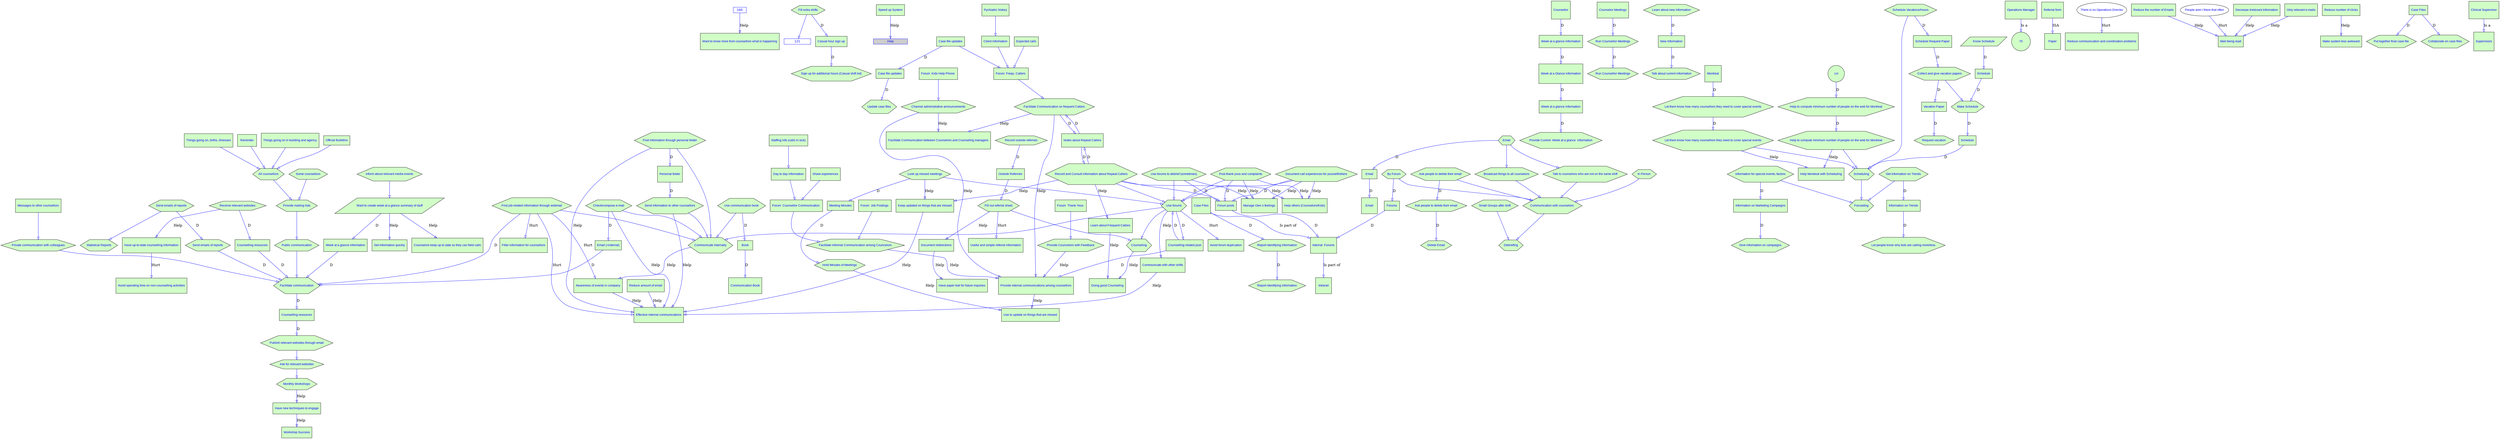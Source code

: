  digraph  RootGraph {
  node [color="#000000", fontcolor="#0000FF", fontname=Arial, style=filled];
  edge [color="#0000FF"];
  subgraph Connector {
      node [height="0", color="#0000FF", fontname=Arial, style=filled, shape=box];
      "160" [width="0.709114929787231", pos="2871.71321709786,856.875590551181", fillcolor="#FFFFFF", fontsize="13"];
      "121" [width="1.4549387263151", pos="2986.7093503937,754.530708661418", fillcolor="#FFFFFF", fontsize="13"];
      "Help" [width="1.86571933643599", pos="1890.95970758511,1381.08289004372", fillcolor="#CDCDCD", fontcolor="#0000FF", fontsize="12", label=Help];
  }
  "Want to create week at a glance summary of stuff" [width="1.37795275590551", height="0.847970926711086", pos="1528.86732283465,517.632465172623", fillcolor="#D1FEC7", fontsize="12", label="Want to create week at a glance summary of stuff", shape=parallelogram];
  "Week at a glance information" [width="1.08335383858267", height="0.67709614911417", pos="1636.84443897638,948.01640625", fillcolor="#D1FEC7", fontsize="12", label="Week at a glance information", shape=box];
  "Get information quickly" [width="1.01302968032341", height="0.608972728137111", pos="1478.22502599655,594.0679001027", fillcolor="#D1FEC7", fontsize="12", label="Get information quickly", shape=box];
  "Counselors keep up to date so they can field calls" [width="1.32799031024467", height="0.798308181761429", pos="1580.27227009103,586.710748086718", fillcolor="#D1FEC7", fontsize="12", label="Counselors keep up to date so they can field calls", shape=box];
  "Week at a Glance information" [width="1.07185039370079", height="1.07185039370079", pos="1425.72165354331,633.877322834646", fillcolor="#D1FEC7", fontsize="12", label="Week at a Glance information", shape=box];
  "Week at a glance information1" [width="1.08335383858267", height="0.67709614911417", pos="2587.39562007874,1616.52034325787", fillcolor="#D1FEC7", fontsize="12", label="Week at a glance information", shape=box];
  "Provide Current  Week at a glance  information" [width="1.37180118110236", height="0.877952755905511", pos="3012.57392716535,1865.97165354331", fillcolor="#D1FEC7", fontsize="12", label="Provide Current  Week at a glance  information", sides="6", shape=polygon];
  "Counsellor" [width="0.984251968503937", height="0.984251968503937", pos="149.575984251969,1667.26299212598", fillcolor="#D1FEC7", fontsize="12", label=Counsellor, shape=box];
  "Week at a glance information2" [width="1.08335383858267", height="0.67709614911417", pos="1010.62396653543,879.512469242126", fillcolor="#D1FEC7", fontsize="12", label="Week at a glance information", shape=box];
  "Inform about relevant media events" [width="1.17495078740157", height="0.751968503937007", pos="1528.64586614173,436.08188976378", fillcolor="#D1FEC7", fontsize="12", label="Inform about relevant media events", sides="6", shape=polygon];
  "Case Files" [width="0.875", height="0.875", pos="2107.45393700787,2075.84173228346", fillcolor="#D1FEC7", fontsize="12", label="Case Files", shape=box];
  "Report identifying information" [width="1.00578248031496", height="0.643700787401576", pos="962.240846456692,1772.64094488189", fillcolor="#D1FEC7", fontsize="12", label="Report identifying information", sides="6", shape=polygon];
  "Report identifying information1" [width="1.00578248031496", height="0.643700787401576", pos="446.438681102362,1176.37322834646", fillcolor="#D1FEC7", fontsize="12", label="Report identifying information", sides="6", shape=polygon];
  "Run Counsellor Meetings" [width="0.978100393700789", height="0.625984251968505", pos="2589.01003937008,1431.65669291339", fillcolor="#D1FEC7", fontsize="12", label="Run Counsellor Meetings", sides="6", shape=polygon];
  "Run Counsellor Meetings1" [width="0.978100393700789", height="0.625984251968505", pos="2812.50413385827,1590.11338582677", fillcolor="#D1FEC7", fontsize="12", label="Run Counsellor Meetings", sides="6", shape=polygon];
  "Counselor Meetings" [width="0.875", height="0.875", pos="2202.56811023622,649.306299212598", fillcolor="#D1FEC7", fontsize="12", label="Counselor Meetings", shape=box];
  "Learn about new information" [width="0.978100393700789", height="0.625984251968505", pos="2262.41456692913,609.940157480315", fillcolor="#D1FEC7", fontsize="12", label="Learn about new information", sides="6", shape=polygon];
  "New Information" [width="1.02497539370079", height="0.640609621062992", pos="2138.83730314961,736.466670767716", fillcolor="#D1FEC7", fontsize="12", label="New Information", shape=box];
  "Talk about current information" [width="0.984251968503935", height="0.629921259842519", pos="2060.83582677165,586.554330708662", fillcolor="#D1FEC7", fontsize="12", label="Talk about current information", sides="6", shape=polygon];
  "Internal  Forums" [width="0.875", height="0.875", pos="1984.61929133858,1952.52283464567", fillcolor="#D1FEC7", fontsize="12", label="Internal  Forums", shape=box];
  "Send emails of reports" [width="0.984251968503938", height="0.62992125984252", pos="3032.47812148481,823.280989876266", fillcolor="#D1FEC7", fontsize="12", label="Send emails of reports", sides="6", shape=polygon];
  "Statistical Reports" [width="0.978100393700787", height="0.625984251968504", pos="3013.62899325084,905.748931383577", fillcolor="#D1FEC7", fontsize="12", label="Statistical Reports", sides="6", shape=polygon];
  "Information for special events, factors" [width="1.35826771653543", height="0.869291338582675", pos="2798.92356580427,810.031046119235", fillcolor="#D1FEC7", fontsize="12", label="Information for special events, factors", sides="6", shape=polygon];
  "Information on Marketing Campaigns" [width="1.13385826771654", height="0.708661417322834", pos="3252.75708661417,803.168503937008", fillcolor="#D1FEC7", fontsize="12", label="Information on Marketing Campaigns", shape=box];
  "Forcasting" [width="0.984251968503937", height="0.62992125984252", pos="2856.73008998875,900.221372328459", fillcolor="#D1FEC7", fontsize="12", label=Forcasting, sides="6", shape=polygon];
  "Let them know how many counsellors they need to cover special events" [width="1.76550196850393", height="1.12992125984252", pos="3075.1812992126,708.4575928009", fillcolor="#D1FEC7", fontsize="12", label="Let them know how many counsellors they need to cover special events", sides="6", shape=polygon];
  "Scheduling" [width="0.978100393700787", height="0.625984251968504", pos="2961.79547244094,823.139257592801", fillcolor="#D1FEC7", fontsize="12", label=Scheduling, sides="6", shape=polygon];
  "Let them know how many counsellors they need to cover special events1" [width="1.76550196850394", height="1.12992125984252", pos="3107.30728346457,549.987401574803", fillcolor="#D1FEC7", fontsize="12", label="Let them know how many counsellors they need to cover special events", sides="6", shape=polygon];
  "Help to compute minimum number of people on the web for Montreal" [width="1.56865157480315", height="1.00393700787402", pos="2948.22966816648,712.831046119235", fillcolor="#D1FEC7", fontsize="12", label="Help to compute minimum number of people on the web for Montreal", sides="6", shape=polygon];
  "Help to compute minimum number of people on the web for Montreal1" [width="1.56865157480315", height="1.00393700787402", pos="2956.59862204724,558.68031496063", fillcolor="#D1FEC7", fontsize="12", label="Help to compute minimum number of people on the web for Montreal", sides="6", shape=polygon];
  "Vacation Paper" [width="0.828125", height="0.517578125", pos="1872.38061023622,244.95092273622", fillcolor="#D1FEC7", fontsize="12", label="Vacation Paper", shape=box];
  "Request vacation" [width="0.78125", height="0.5", pos="369.039566929134,1189.2", fillcolor="#D1FEC7", fontsize="12", label="Request vacation", sides="6", shape=polygon];
  "Send emails of reports1" [width="0.984251968503938", height="0.62992125984252", pos="2669.10354330709,847.577952755906", fillcolor="#D1FEC7", fontsize="12", label="Send emails of reports", sides="6", shape=polygon];
  "118" [width="0.897674704724409", height="0.897674704724409", pos="32.3162893700787,32.3162893700787", fillcolor="#D1FEC7", fontsize="10", shape=ellipse];
  "Montreal" [width="0.897674704724409", height="0.897674704724409", pos="3019.37258858268,453.75250984252", fillcolor="#D1FEC7", fontsize="12", label=Montreal, shape=box];
  "Know Schedule" [width="0.812499999999998", height="0.5", pos="285.125196850394,1195.71968503937", fillcolor="#D1FEC7", fontsize="12", label="Know Schedule", shape=parallelogram];
  "Schedule" [width="0.828125", height="0.517578125", pos="1858.91604330709,19.8328124999999", fillcolor="#D1FEC7", fontsize="12", label=Schedule, shape=box];
  "Schedule1" [width="0.828125", height="0.517578125", pos="3258.75856299212,979.596592027559", fillcolor="#D1FEC7", fontsize="12", label=Schedule, shape=box];
  "Make Schedule" [width="0.978100393700788", height="0.625984251968504", pos="3081.79547244094,1343.14488188976", fillcolor="#D1FEC7", fontsize="12", label="Make Schedule", sides="6", shape=polygon];
  "Give information on campaigns" [width="1.18110236220472", height="0.755905511811023", pos="3395.24527559055,817.530708661417", fillcolor="#D1FEC7", fontsize="12", label="Give information on campaigns", sides="6", shape=polygon];
  "Information on Trends" [width="0.985605314960628", height="0.616003321850392", pos="1864.58533464567,175.738324311024", fillcolor="#D1FEC7", fontsize="12", label="Information on Trends", shape=box];
  "Let people know why kids are calling more/less" [width="1.37180118110236", height="0.877952755905512", pos="199.182283464567,1213.71968503937", fillcolor="#D1FEC7", fontsize="12", label="Let people know why kids are calling more/less", sides="6", shape=polygon];
  "Get Information on Trends" [width="1.14173228346457", height="0.730708661417323", pos="2886.69634420697,809.90146231721", fillcolor="#D1FEC7", fontsize="12", label="Get Information on Trends", sides="6", shape=polygon];
  "Collect and give vacation papers" [width="1.10236220472441", height="0.705511811023622", pos="3091.93818897638,1258.10551181102", fillcolor="#D1FEC7", fontsize="12", label="Collect and give vacation papers", sides="6", shape=polygon];
  "Want to know more from counsellors what is happening" [width="1.49606299212598", height="0.899343404715516", pos="3003.11929133858,969.853077980332", fillcolor="#D1FEC7", fontsize="12", label="Want to know more from counsellors what is happening", shape=box];
  "Help Montreal with Scheduling" [width="1.14173228346457", height="0.686341019388158", pos="3101.31951631046,949.226611906073", fillcolor="#D1FEC7", fontsize="12", label="Help Montreal with Scheduling", shape=box];
  "Fill extra shifts" [width="0.78125", height="0.5", pos="3136.93607986502,768.390101237346", fillcolor="#D1FEC7", fontsize="12", label="Fill extra shifts", sides="6", shape=polygon];
  "Casual hour sign up" [width="0.913426837270341", height="0.570891773293963", pos="1854.90029527559,110.334781003937", fillcolor="#D1FEC7", fontsize="12", label="Casual hour sign up", shape=box];
  "Sign up for additional hours (Casual shift list)" [width="1.26312335958005", height="0.808398950131231", pos="539.339763779528,1176.86929133858", fillcolor="#D1FEC7", fontsize="12", label="Sign up for additional hours (Casual shift list)", sides="6", shape=polygon];
  "Schedule Vacations/Hours" [width="1.00434711286089", height="0.642782152230971", pos="2856.64361642295,724.126434195726", fillcolor="#D1FEC7", fontsize="12", label="Schedule Vacations/Hours", sides="6", shape=polygon];
  "Schedule Request Paper" [width="1.05122211286089", height="0.657013820538058", pos="3247.89242125984,893.907615649606", fillcolor="#D1FEC7", fontsize="12", label="Schedule Request Paper", shape=box];
  "Facilitate communication" [width="1.36441929133858", height="0.873228346456691", pos="1823.67047244094,1287.16535433071", fillcolor="#D1FEC7", fontsize="12", label="Facilitate communication", sides="6", shape=polygon];
  "Operations Manager" [width="0.984251968503942", height="0.984251968503942", pos="3067.8437007874,1428.1842519685", fillcolor="#D1FEC7", fontsize="12", label="Operations Manager", shape=box];
  "70" [width="1.022375328084", height="1.022375328084", pos="36.8055118110238,36.8055118110238", fillcolor="#D1FEC7", fontsize="12", shape=circle];
  "Referral form" [width="0.875", height="0.875", pos="1388.70590551181,922.282677165354", fillcolor="#D1FEC7", fontsize="12", label="Referral form", shape=box];
  "Paper" [width="0.875", height="0.875", pos="1519.41850393701,917.924409448819", fillcolor="#D1FEC7", fontsize="12", label=Paper, shape=box];
  "Look up missed meetings" [width="0.922736220472441", height="0.590551181102362", pos="482.646850393701,1327.10551181102", fillcolor="#D1FEC7", fontsize="12", label="Look up missed meetings", sides="6", shape=polygon];
  "Meeting Minutes" [width="0.828125", height="0.517578125", pos="1001.19950787401,1388.25800935039", fillcolor="#D1FEC7", fontsize="12", label="Meeting Minutes", shape=box];
  "Record and Consult information about Repeat Callers" [width="1.17495078740157", height="1.14566929133858", pos="219.246259842519,1327.10551181102", fillcolor="#D1FEC7", fontsize="12", label="Record and Consult information about Repeat Callers", sides="6", shape=polygon];
  "Notes about Repeat Callers" [width="1.18110236220472", height="0.738188976377952", pos="993.119291338582,1553.05039370079", fillcolor="#D1FEC7", fontsize="12", label="Notes about Repeat Callers", shape=box];
  "Email" [width="0.78125", height="0.5", pos="2998.61633858268,1116.37322834646", fillcolor="#D1FEC7", fontsize="12", label=Email, sides="6", shape=polygon];
  "Email1" [width="0.828125", height="0.517578125", pos="2678.60108267716,1091.09265501969", fillcolor="#D1FEC7", fontsize="12", label=Email, shape=box];
  "Communication with counselors " [width="1.37795275590551", height="0.881889763779528", pos="2855.24527559055,1283.05039370079", fillcolor="#D1FEC7", fontsize="12", label="Communication with counselors ", sides="6", shape=polygon];
  "Debriefing" [width="0.905511811023624", height="0.579527559055119", pos="2928.94606299212,1350.62834645669", fillcolor="#D1FEC7", fontsize="12", label=Debriefing, sides="6", shape=polygon];
  "Small Groups after shift" [width="0.984251968503937", height="0.62992125984252", pos="2996.97755905512,1277.94803149606", fillcolor="#D1FEC7", fontsize="12", label="Small Groups after shift", sides="6", shape=polygon];
  "Ask people to delete their email" [width="1.07960137795276", height="0.690944881889764", pos="2777.29251968504,1226.28661417323", fillcolor="#D1FEC7", fontsize="12", label="Ask people to delete their email", sides="6", shape=polygon];
  "Ask people to delete their email1" [width="0.978100393700787", height="0.625984251968504", pos="1877.77972440945,314.995275590551", fillcolor="#D1FEC7", fontsize="12", label="Ask people to delete their email", sides="6", shape=polygon];
  "Delete Email" [width="0.78125", height="0.5", pos="103.025787401575,1238.23937007874", fillcolor="#D1FEC7", fontsize="12", label="Delete Email", sides="6", shape=polygon];
  "Broadcast things to all counselors" [width="1.10236220472441", height="0.705511811023622", pos="3057.92244094488,1184.29133858268", fillcolor="#D1FEC7", fontsize="12", label="Broadcast things to all counselors", sides="6", shape=polygon];
  "Talk to counselors who are not on the same shift" [width="1.36441929133858", height="0.873228346456691", pos="2968.14389763779,1184.14960629921", fillcolor="#D1FEC7", fontsize="12", label="Talk to counselors who are not on the same shift", sides="6", shape=polygon];
  "In Person" [width="0.78125", height="0.5", pos="2896.56909448819,1211.75905511811", fillcolor="#D1FEC7", fontsize="12", label="In Person", sides="6", shape=polygon];
  "Email2" [width="0.875", height="0.875", pos="1693.59566929134,1448.36929133858", fillcolor="#D1FEC7", fontsize="12", label=Email, shape=box];
  "Forums" [width="0.828125", height="0.517578125", pos="2625.68769685039,1287.62808809055", fillcolor="#D1FEC7", fontsize="12", label=Forums, shape=box];
  "Hold Minutes of Meetings" [width="0.978100393700788", height="0.625984251968504", pos="1478.09468503937,1793.95984251969", fillcolor="#D1FEC7", fontsize="12", label="Hold Minutes of Meetings", sides="6", shape=polygon];
  "Facilitate Communication on frequent Callers" [width="1.31889763779528", height="0.891338582677168", pos="1783.0405511811,1831.85905511811", fillcolor="#D1FEC7", fontsize="12", label="Facilitate Communication on frequent Callers", sides="6", shape=polygon];
  "Record outside referrals" [width="0.78125", height="0.5", pos="1378.53661417323,838.696062992125", fillcolor="#D1FEC7", fontsize="12", label="Record outside referrals", sides="6", shape=polygon];
  "Outside Referrals" [width="0.828125", height="0.590551181102362", pos="1010.64832677165,1247.26299212598", fillcolor="#D1FEC7", fontsize="12", label="Outside Referrals", shape=box];
  "Fill out referral sheet" [width="1.00578248031496", height="0.643700787401574", pos="403.918996062992,1463.66456692913", fillcolor="#D1FEC7", fontsize="12", label="Fill out referral sheet", sides="6", shape=polygon];
  "There is no Operations Director" [width="1.39763779527559", height="0.838582677165357", pos="2819.81220472441,1369.64881889764", fillcolor="#FFFFFF", fontsize="12", label="There is no Operations Director", shape=ellipse];
  "Reduce communication and coordination problems" [width="1.5748031496063", height="0.946677268121597", pos="2904.85157480315,1433.91817692797", fillcolor="#D1FEC7", fontsize="12", label="Reduce communication and coordination problems", shape=box];
  "By Forum" [width="0.78125", height="0.5", pos="2845.10255905512,1211.75905511811", fillcolor="#D1FEC7", fontsize="12", label="By Forum", sides="6", shape=polygon];
  "Reduce the number of Emails" [width="1.10236220472441", height="0.662674087685117", pos="1990.91456692913,1351.43822103231", fillcolor="#D1FEC7", fontsize="12", label="Reduce the number of Emails", shape=box];
  "Mail being read" [width="0.982385329531613", height="0.590551181102363", pos="1795.32401574803,1410.72755905512", fillcolor="#D1FEC7", fontsize="12", label="Mail being read", shape=box];
  "People aren t there that often" [width="1.08267716535433", height="0.6496062992126", pos="1827.21377952756,1351.90866141732", fillcolor="#FFFFFF", fontsize="12", label="People aren t there that often", shape=ellipse];
  "Decrease Irrelevant Information" [width="1.06299212598425", height="0.639007155982077", pos="1728.70984251968,1318.60157480315", fillcolor="#D1FEC7", fontsize="12", label="Decrease Irrelevant Information", shape=box];
  "Speed up System" [width="0.998640824413675", height="0.600323010356554", pos="1916.31445550566,1311.16317477677", fillcolor="#D1FEC7", fontsize="12", label="Speed up System", shape=box];
  "Use to update on things that are missed" [width="1.18110236220472", height="0.710007951091197", pos="1527.92244094488,1924.54375080621", fillcolor="#D1FEC7", fontsize="12", label="Use to update on things that are missed", shape=box];
  "Keep updated on things that are missed" [width="1.18110236220472", height="0.710007951091197", pos="675.402755905512,1607.78390828653", fillcolor="#D1FEC7", fontsize="12", label="Keep updated on things that are missed", shape=box];
  "Reduce number of clicks" [width="1.01302968032341", height="0.608972728137111", pos="1910.59960629921,1976.27304477919", fillcolor="#D1FEC7", fontsize="12", label="Reduce number of clicks", shape=box];
  "Make system less awkward" [width="1.01302968032341", height="0.608972728137111", pos="1819.50961967274,2040.7157480315", fillcolor="#D1FEC7", fontsize="12", label="Make system less awkward", shape=box];
  "Case Files1" [width="0.828125", height="0.517578125", pos="2131.2782480315,2012.58871801181", fillcolor="#D1FEC7", fontsize="12", label="Case Files", shape=box];
  "Put together final case file" [width="1.06299212598425", height="0.680314960629923", pos="2683.66653543307,1889.08021653543", fillcolor="#D1FEC7", fontsize="12", label="Put together final case file", sides="6", shape=polygon];
  "Collaborate on case files" [width="1.10236220472441", height="0.705511811023623", pos="2629.89094488189,1825.41732283465", fillcolor="#D1FEC7", fontsize="12", label="Collaborate on case files", sides="6", shape=polygon];
  "Clinical Supervisor" [width="0.953740157480315", height="0.953740157480315", pos="2579.18622047244,1901.8845472441", fillcolor="#D1FEC7", fontsize="12", label="Clinical Supervisor", shape=box];
  "Supervisors" [width="1.022375328084", height="1.022375328084", pos="2790.02598425197,1661.07637795276", fillcolor="#D1FEC7", fontsize="12", label=Supervisors, shape=box];
  "Have new techniques to engage" [width="1.01302968032341", height="0.608972728137111", pos="2900.98093150836,2248.31986860664", fillcolor="#D1FEC7", fontsize="12", label="Have new techniques to engage", shape=box];
  "Workshop Success" [width="0.984251968503937", height="0.591673292575998", pos="2802.80433070866,2304.39000231226", fillcolor="#D1FEC7", fontsize="12", label="Workshop Success", shape=box];
  "Monthly Workshops" [width="0.978100393700787", height="0.625984251968504", pos="2802.58287401575,2198.05039370079", fillcolor="#D1FEC7", fontsize="12", label="Monthly Workshops", sides="6", shape=polygon];
  "Publish relevant websites through email" [width="1.25984251968504", height="0.806299212598425", pos="2722.01692913386,2083.9842519685", fillcolor="#D1FEC7", fontsize="12", label="Publish relevant websites through email", sides="6", shape=polygon];
  "Ask for relevant websites" [width="0.78125", height="0.5", pos="2795.93917322835,2141.35748031496", fillcolor="#D1FEC7", fontsize="12", label="Ask for relevant websites", sides="6", shape=polygon];
  "Receive relevant websites" [width="0.78125", height="0.5", pos="29.325,1256.23937007874", fillcolor="#D1FEC7", fontsize="12", label="Receive relevant websites", sides="6", shape=polygon];
  "Counselling resources" [width="1.00529035433071", height="0.628306471456691", pos="998.128641732282,1052.08674950787", fillcolor="#D1FEC7", fontsize="12", label="Counselling resources", shape=box];
  "Have up-to-date counselling information" [width="1.38976377952756", height="0.835442689117308", pos="64.9618110236219,1418.91933878233", fillcolor="#D1FEC7", fontsize="12", label="Have up-to-date counselling information", shape=box];
  "Avoid spending time on non-counselling activities" [width="1.38976377952756", height="0.835442689117308", pos="85.7964566929131,1498.91373208381", fillcolor="#D1FEC7", fontsize="12", label="Avoid spending time on non-counselling activities", shape=box];
  "Counselling resources1" [width="1.00529035433071", height="0.628306471456691", pos="1832.4593503937,1789.09462352362", fillcolor="#D1FEC7", fontsize="12", label="Counselling resources", shape=box];
  "Counseling" [width="1.08759842519685", height="0.696062992125984", pos="340.914566929133,1528.8188976378", fillcolor="#D1FEC7", fontsize="12", label=Counseling, sides="6", shape=polygon];
  "Use forums" [width="0.966412401574804", height="0.618503937007874", pos="306.123720472441,1418.22519685039", fillcolor="#D1FEC7", fontsize="12", label="Use forums", sides="6", shape=polygon];
  "Counselling related post" [width="0.984251968503939", height="0.615157480314961", pos="1004.93031496063,1663.8968503937", fillcolor="#D1FEC7", fontsize="12", label="Counselling related post", shape=box];
  "Provide internal communications among counsellors" [width="1.57480314960629", height="0.946677268121592", pos="1663.98543307086,1921.59599630038", fillcolor="#D1FEC7", fontsize="12", label="Provide internal communications among counsellors", shape=box];
  "Communicate internally" [width="1.31336122047244", height="0.84055118110236", pos="614.967224409449,1385.71181102362", fillcolor="#D1FEC7", fontsize="12", label="Communicate internally", sides="6", shape=polygon];
  "Find job-related information through webmail" [width="1.37795275590551", height="0.881889763779527", pos="702.331889763779,1259.64094488189", fillcolor="#D1FEC7", fontsize="12", label="Find job-related information through webmail", sides="6", shape=polygon];
  "Awareness of events in company" [width="1.25984251968504", height="0.757341814497277", pos="579.024803149606,1566.96824232978", fillcolor="#D1FEC7", fontsize="12", label="Awareness of events in company", shape=box];
  "Avoid forum duplication" [width="1.06301319633239", height="0.639019822212531", pos="146.740580050144,1605.2283356469", fillcolor="#D1FEC7", fontsize="12", label="Avoid forum duplication", shape=box];
  "Book" [width="0.828125", height="0.517578125", pos="1004.97903543307,978.179269192913", fillcolor="#D1FEC7", fontsize="12", label=Book, shape=box];
  "Communication Book" [width="0.875", height="0.875", pos="1284.46181102362,692.463779527559", fillcolor="#D1FEC7", fontsize="12", label="Communication Book", shape=box];
  "Use communication book" [width="1.25984251968504", height="0.806299212598427", pos="783.119291338582,1312.25196850394", fillcolor="#D1FEC7", fontsize="12", label="Use communication book", sides="6", shape=polygon];
  "Document redirections" [width="1.07644766240782", height="0.647095818025813", pos="652.725590551181,1492.13324472452", fillcolor="#D1FEC7", fontsize="12", label="Document redirections", shape=box];
  "Have paper trail for future inquiries" [width="1.17050999528404", height="0.703640454949271", pos="723.21040707432,1556.89256566907", fillcolor="#D1FEC7", fontsize="12", label="Have paper trail for future inquiries", shape=box];
  "Useful and simple referral information" [width="1.27329805610861", height="0.765430476541011", pos="599.351722145894,1680.645260935", fillcolor="#D1FEC7", fontsize="12", label="Useful and simple referral information", shape=box];
  "Effective internal communications" [width="1.37795275590551", height="0.828342609606397", pos="496.820078740157,1660.23293237103", fillcolor="#D1FEC7", fontsize="12", label="Effective internal communications", shape=box];
  "Filter information for counsellors" [width="1.31115375332277", height="0.788187052834693", pos="723.591732283465,1412.1731590989", fillcolor="#D1FEC7", fontsize="12", label="Filter information for counsellors", shape=box];
  "Find information through personal folder" [width="1.39763779527559", height="0.894488188976377", pos="596.032677165354,1266.55748031496", fillcolor="#D1FEC7", fontsize="12", label="Find information through personal folder", sides="6", shape=polygon];
  "Personal folder" [width="0.875", height="0.875", pos="1290.1311023622,486.243307086614", fillcolor="#D1FEC7", fontsize="12", label="Personal folder", shape=box];
  "Send information to other counsellors" [width="1.39763779527559", height="0.894488188976377", pos="490.442125984252,1260.09448818898", fillcolor="#D1FEC7", fontsize="12", label="Send information to other counsellors", sides="6", shape=polygon];
  "Communicate with other shifts" [width="1.31115375332277", height="0.788187052834693", pos="430.635787088124,1582.19534483811", fillcolor="#D1FEC7", fontsize="12", label="Communicate with other shifts", shape=box];
  "Intranet" [width="0.875", height="0.875", pos="1961.94212598425,2191.04645669291", fillcolor="#D1FEC7", fontsize="12", label=Intranet, shape=box];
  "Use forums to debrief (sometimes)" [width="1.07960137795276", height="0.690944881889764", pos="308.914074803149,1316.40472440945", fillcolor="#D1FEC7", fontsize="12", label="Use forums to debrief (sometimes)", sides="6", shape=polygon];
  "Forum posts" [width="0.828125", height="0.517578125", pos="993.640452755905,1475.18714320866", fillcolor="#D1FEC7", fontsize="12", label="Forum posts", shape=box];
  "Check/compose e-mail" [width="1.00578248031496", height="0.643700787401576", pos="383.434251968504,1251.06614173228", fillcolor="#D1FEC7", fontsize="12", label="Check/compose e-mail", sides="6", shape=polygon];
  "Email (=internal)" [width="0.984251968503937", height="0.517578125", pos="1003.0405511811,1118.02178887795", fillcolor="#D1FEC7", fontsize="12", label="Email (=internal)", shape=box];
  "Forum  Thank Yous " [width="1.02497539370079", height="0.640609621062991", pos="1947.49872047244,1751.96667076772", fillcolor="#D1FEC7", fontsize="12", label="Forum  Thank Yous ", shape=box];
  "Provide Councelors with Feedback" [width="1.31889763779528", height="0.680314960629921", pos="1877.29251968504,1828.11732283465", fillcolor="#D1FEC7", fontsize="12", label="Provide Councelors with Feedback", sides="6", shape=polygon];
  "Document call experiences for yourself/others" [width="1.25984251968504", height="0.806299212598425", pos="125.481496062992,1319.28188976378", fillcolor="#D1FEC7", fontsize="12", label="Document call experiences for yourself/others", sides="6", shape=polygon];
  "Post thank yous and complaints" [width="1.06299212598425", height="0.680314960629921", pos="401.859448818898,1316.7874015748", fillcolor="#D1FEC7", fontsize="12", label="Post thank yous and complaints", sides="6", shape=polygon];
  "Forum  Kids Help Phone " [width="1.02497539370079", height="0.640609621062991", pos="1527.92244094488,1748.36246309055", fillcolor="#D1FEC7", fontsize="12", label="Forum  Kids Help Phone ", shape=box];
  "Channel administrative announcements" [width="1.31889763779528", height="0.680314960629921", pos="1547.0562992126,1831.97244094488", fillcolor="#D1FEC7", fontsize="12", label="Channel administrative announcements", sides="6", shape=polygon];
  "Forum  Counsellor Communication " [width="1.37795275590551", height="0.640609621062991", pos="1620.04842519685,1748.36246309055", fillcolor="#D1FEC7", fontsize="12", label="Forum  Counsellor Communication ", shape=box];
  "Facilitate informal Communication among Councelors" [width="1.64370078740158", height="0.680314960629921", pos="1667.17440944882,1831.97244094488", fillcolor="#D1FEC7", fontsize="12", label="Facilitate informal Communication among Councelors", sides="6", shape=polygon];
  "Forum  Frequ. Callers " [width="1.02497539370079", height="0.640609621062991", pos="1848.28612204724,1751.96667076772", fillcolor="#D1FEC7", fontsize="12", label="Forum  Frequ. Callers ", shape=box];
  "Learn about Frequent Callers" [width="1.28862023150452", height="0.77464125005839", pos="312.56811023622,1670.55700948609", fillcolor="#D1FEC7", fontsize="12", label="Learn about Frequent Callers", shape=box];
  "Doing good Counseling" [width="1.28862023150452", height="0.77464125005839", pos="422.083293713081,1709.32330547454", fillcolor="#D1FEC7", fontsize="12", label="Doing good Counseling", shape=box];
  "Help others (Counselors/Kids)" [width="1.28862023150452", height="0.77464125005839", pos="142.72937007874,1553.41779366352", fillcolor="#D1FEC7", fontsize="12", label="Help others (Counselors/Kids)", shape=box];
  "Manage Own s feelings" [width="1.28862023150452", height="0.77464125005839", pos="231.399383452272,1624.2839353958", fillcolor="#D1FEC7", fontsize="12", label="Manage Own s feelings", shape=box];
  "Facilitate Communication between Counselors and Counseling managers" [width="2.24409448818898", height="0.946677268121592", pos="1787.29251968504,1975.58353125868", fillcolor="#D1FEC7", fontsize="12", label="Facilitate Communication between Counselors and Counseling managers", shape=box];
  "Staffing info (calls in sick)" [width="0.984251968503937", height="0.61515748031496", pos="1726.34763779527,1580.97165354331", fillcolor="#D1FEC7", fontsize="12", label="Staffing info (calls in sick)", shape=box];
  "Day to day information" [width="1.04398375984252", height="0.652489849901574", pos="1712.17440944882,1658.03858267717", fillcolor="#D1FEC7", fontsize="12", label="Day to day information", shape=box];
  "Expected calls" [width="0.828125", height="0.517578125", pos="1809.92096456693,1686.38503937008", fillcolor="#D1FEC7", fontsize="12", label="Expected calls", shape=box];
  "Messages to other counsellors" [width="1.18110236220473", height="0.738188976377955", pos="1993.74921259842,1120.17637795276", fillcolor="#D1FEC7", fontsize="12", label="Messages to other counsellors", shape=box];
  "Private communication with colleagues" [width="1.56865157480315", height="0.625984251968504", pos="1923.10452755905,1213.57795275591", fillcolor="#D1FEC7", fontsize="12", label="Private communication with colleagues", sides="6", shape=polygon];
  "Some counsellors" [width="0.899360236220472", height="0.575590551181102", pos="1771.00807086614,1084.20472440945", fillcolor="#D1FEC7", fontsize="12", label="Some counsellors", sides="6", shape=polygon];
  "Provide mailing lists" [width="0.978100393700788", height="0.625984251968504", pos="1823.67047244094,1148.52283464567", fillcolor="#D1FEC7", fontsize="12", label="Provide mailing lists", sides="6", shape=polygon];
  "Case file updates" [width="0.828125", height="0.517578125", pos="1909.13356299212,1690.84462352362", fillcolor="#D1FEC7", fontsize="12", label="Case file updates", shape=box];
  "Case file updates1" [width="0.828125", height="0.517578125", pos="2597.34124015748,1510.88503937008", fillcolor="#D1FEC7", fontsize="12", label="Case file updates", shape=box];
  "All counsellors" [width="0.978100393700789", height="0.625984251968505", pos="1894.53661417323,1086.0188976378", fillcolor="#D1FEC7", fontsize="12", label="All counsellors", sides="6", shape=polygon];
  "Public communication" [width="1.18110236220472", height="0.625984251968504", pos="1738.6311023622,1213.57795275591", fillcolor="#D1FEC7", fontsize="12", label="Public communication", sides="6", shape=polygon];
  "Things going on, births, illnesses" [width="1.18110236220472", height="0.738188976377951", pos="1795.32401574803,994.388976377953", fillcolor="#D1FEC7", fontsize="12", label="Things going on, births, illnesses", shape=box];
  "Reminder" [width="1.04398375984253", height="0.65248984990158", pos="1885.29965551181,997.474144931102", fillcolor="#D1FEC7", fontsize="12", label=Reminder, shape=box];
  "Things going on in building and agency" [width="1.25984251968504", height="0.787401574803151", pos="1976.74133858268,1020.96377952756", fillcolor="#D1FEC7", fontsize="12", label="Things going on in building and agency", shape=box];
  "Official Bulletins" [width="0.828125", height="0.517578125", pos="1701.78070866142,1002.33096702756", fillcolor="#D1FEC7", fontsize="12", label="Official Bulletins", shape=box];
  "Update case files" [width="1.14542322834646", height="0.733070866141732", pos="2890.67834645669,1622.31496062992", fillcolor="#D1FEC7", fontsize="12", label="Update case files", sides="6", shape=polygon];
  "Only relevant e-mails" [width="1.14364106313316", height="0.687488463322699", pos="1638.06989717043,1315.00470278985", fillcolor="#D1FEC7", fontsize="12", label="Only relevant e-mails", shape=box];
  "Pychiatric history" [width="1.04398375984252", height="0.652489849901575", pos="1853.90669291338,1558.82598425197", fillcolor="#D1FEC7", fontsize="12", label="Pychiatric history", shape=box];
  "Client information" [width="0.946235236220466", height="0.591397022637791", pos="1853.90669291338,1643.86535433071", fillcolor="#D1FEC7", fontsize="12", label="Client information", shape=box];
  "Share experiences" [width="1.10236220472441", height="0.688976377952756", pos="1624.30039370079,1658.03858267717", fillcolor="#D1FEC7", fontsize="12", label="Share experiences", shape=box];
  "Reduce amount of email" [width="1.14364106313316", height="0.687488463322699", pos="766.111417322834,1479.41415160875", fillcolor="#D1FEC7", fontsize="12", label="Reduce amount of email", shape=box];
  "Forum  Job Postings " [width="1.02497539370079", height="0.640609621062991", pos="1717.79498031496,1751.96667076772", fillcolor="#D1FEC7", fontsize="12", label="Forum  Job Postings ", shape=box];
  "Want to create week at a glance summary of stuff"->"Week at a glance information" [fillcolor="#FFFFFF", label=D];
  "Want to create week at a glance summary of stuff"->"Get information quickly" [fillcolor="#CDCDCD", label=Help];
  "Want to create week at a glance summary of stuff"->"Counselors keep up to date so they can field calls" [fillcolor="#CDCDCD", label=Help];
  "Week at a Glance information"->"Week at a glance information1" [fillcolor="#FFFFFF", label=D];
  "Week at a glance information1"->"Provide Current  Week at a glance  information" [fillcolor="#FFFFFF", label=D];
  "Counsellor"->"Week at a glance information2" [fillcolor="#FFFFFF", label=D];
  "Week at a glance information2"->"Week at a Glance information" [fillcolor="#FFFFFF", label=D];
  "Inform about relevant media events"->"Want to create week at a glance summary of stuff" [fillcolor="#FFFFFF"];
  "Case Files"->"Report identifying information" [fillcolor="#FFFFFF", label=D];
  "Report identifying information"->"Report identifying information1" [fillcolor="#FFFFFF", label=D];
  "Run Counsellor Meetings"->"Run Counsellor Meetings1" [fillcolor="#FFFFFF", label=D];
  "Counselor Meetings"->"Run Counsellor Meetings" [fillcolor="#FFFFFF", label=D];
  "Learn about new information"->"New Information" [fillcolor="#FFFFFF", label=D];
  "New Information"->"Talk about current information" [fillcolor="#FFFFFF", label=D];
  "Case Files"->"Internal  Forums" [fillcolor="#FFFFFF", label="Is part of"];
  "Send emails of reports"->"Statistical Reports" [fillcolor="#FFFFFF"];
  "Information for special events, factors"->"Information on Marketing Campaigns" [fillcolor="#FFFFFF", label=D];
  "Information for special events, factors"->"Forcasting" [fillcolor="#FFFFFF"];
  "Let them know how many counsellors they need to cover special events"->"Scheduling" [fillcolor="#FFFFFF"];
  "Let them know how many counsellors they need to cover special events1"->"Let them know how many counsellors they need to cover special events" [fillcolor="#FFFFFF", label=D];
  "Help to compute minimum number of people on the web for Montreal"->"Scheduling" [fillcolor="#FFFFFF"];
  "Help to compute minimum number of people on the web for Montreal1"->"Help to compute minimum number of people on the web for Montreal" [fillcolor="#FFFFFF", label=D];
  "Vacation Paper"->"Request vacation" [fillcolor="#FFFFFF", label=D];
  "Send emails of reports"->"Send emails of reports1" [fillcolor="#FFFFFF", label=D];
  "118"->"Help to compute minimum number of people on the web for Montreal1" [fillcolor="#FFFFFF", label=D];
  "Montreal"->"Let them know how many counsellors they need to cover special events1" [fillcolor="#FFFFFF", label=D];
  "Know Schedule"->"Schedule" [fillcolor="#FFFFFF", label=D];
  "Schedule1"->"Scheduling" [fillcolor="#FFFFFF", label=D];
  "Make Schedule"->"Schedule1" [fillcolor="#FFFFFF", label=D];
  "Information on Marketing Campaigns"->"Give information on campaigns" [fillcolor="#FFFFFF", label=D];
  "Information on Trends"->"Let people know why kids are calling more/less" [fillcolor="#FFFFFF", label=D];
  "Get Information on Trends"->"Information on Trends" [fillcolor="#FFFFFF", label=D];
  "Collect and give vacation papers"->"Make Schedule" [fillcolor="#FFFFFF"];
  "160"->"Want to know more from counsellors what is happening" [fillcolor="#CDCDCD", label=Help];
  "Get Information on Trends"->"Forcasting" [fillcolor="#FFFFFF"];
  "Scheduling"->"Forcasting" [fillcolor="#FFFFFF"];
  "Let them know how many counsellors they need to cover special events"->"Help Montreal with Scheduling" [fillcolor="#CDCDCD", label=Help];
  "Help to compute minimum number of people on the web for Montreal"->"Help Montreal with Scheduling" [fillcolor="#CDCDCD", label=Help];
  "Fill extra shifts"->"121" [fillcolor="#FFFFFF"];
  "Fill extra shifts"->"Casual hour sign up" [fillcolor="#FFFFFF", label=D];
  "Casual hour sign up"->"Sign up for additional hours (Casual shift list)" [fillcolor="#FFFFFF", label=D];
  "Schedule Vacations/Hours"->"Scheduling" [fillcolor="#FFFFFF"];
  "Schedule Vacations/Hours"->"Schedule Request Paper" [fillcolor="#FFFFFF", label=D];
  "Schedule Request Paper"->"Collect and give vacation papers" [fillcolor="#FFFFFF", label=D];
  "Send emails of reports1"->"Facilitate communication" [fillcolor="#FFFFFF", label=D];
  "Operations Manager"->"70" [fillcolor="#FFFFFF", label="Is a"];
  "Referral form"->"Paper" [fillcolor="#FFFFFF", label=ISA];
  "Look up missed meetings"->"Meeting Minutes" [fillcolor="#FFFFFF", label=D];
  "Record and Consult information about Repeat Callers"->"Notes about Repeat Callers" [fillcolor="#FFFFFF", label=D];
  "Email"->"Email1" [fillcolor="#FFFFFF", label=D];
  "Communication with counselors "->"Debriefing" [fillcolor="#FFFFFF"];
  "Small Groups after shift"->"Debriefing" [fillcolor="#FFFFFF"];
  "Ask people to delete their email"->"Ask people to delete their email1" [fillcolor="#FFFFFF", label=D];
  "Ask people to delete their email1"->"Delete Email" [fillcolor="#FFFFFF", label=D];
  "Email"->"Broadcast things to all counselors" [fillcolor="#FFFFFF"];
  "Email"->"Talk to counselors who are not on the same shift" [fillcolor="#FFFFFF"];
  "Broadcast things to all counselors"->"Communication with counselors " [fillcolor="#FFFFFF"];
  "Talk to counselors who are not on the same shift"->"Communication with counselors " [fillcolor="#FFFFFF"];
  "In Person"->"Communication with counselors " [fillcolor="#FFFFFF"];
  "Email1"->"Email2" [fillcolor="#FFFFFF", label=D];
  "Forums"->"Internal  Forums" [fillcolor="#FFFFFF", label=D];
  "Meeting Minutes"->"Hold Minutes of Meetings" [fillcolor="#FFFFFF", label=D];
  "Notes about Repeat Callers"->"Facilitate Communication on frequent Callers" [fillcolor="#FFFFFF", label=D];
  "Record outside referrals"->"Outside Referrals" [fillcolor="#FFFFFF", label=D];
  "Outside Referrals"->"Fill out referral sheet" [fillcolor="#FFFFFF", label=D];
  "There is no Operations Director"->"Reduce communication and coordination problems" [fillcolor="#FFFFFF", label=Hurt];
  "Notes about Repeat Callers"->"Record and Consult information about Repeat Callers" [fillcolor="#FFFFFF", label=D];
  "Facilitate Communication on frequent Callers"->"Notes about Repeat Callers" [fillcolor="#FFFFFF", label=D];
  "By Forum"->"Communication with counselors " [fillcolor="#FFFFFF"];
  "By Forum"->"Forums" [fillcolor="#FFFFFF", label=D];
  "Reduce the number of Emails"->"Mail being read" [fillcolor="#CDCDCD", label=Help];
  "People aren t there that often"->"Mail being read" [fillcolor="#FFFFFF", label=Hurt];
  "Decrease Irrelevant Information"->"Mail being read" [fillcolor="#CDCDCD", label=Help];
  "Speed up System"->"Help" [fillcolor="#CDCDCD", label=Help];
  "Hold Minutes of Meetings"->"Use to update on things that are missed" [fillcolor="#CDCDCD", label=Help];
  "Record and Consult information about Repeat Callers"->"Keep updated on things that are missed" [fillcolor="#CDCDCD", label=Help];
  "Look up missed meetings"->"Keep updated on things that are missed" [fillcolor="#CDCDCD", label=Help];
  "Collect and give vacation papers"->"Vacation Paper" [fillcolor="#FFFFFF", label=D];
  "Schedule"->"Make Schedule" [fillcolor="#FFFFFF", label=D];
  "Ask people to delete their email"->"Communication with counselors " [fillcolor="#FFFFFF"];
  "Reduce number of clicks"->"Make system less awkward" [fillcolor="#CDCDCD", label=Help];
  "Case Files1"->"Put together final case file" [fillcolor="#FFFFFF", label=D];
  "Case Files1"->"Collaborate on case files" [fillcolor="#FFFFFF", label=D];
  "Clinical Supervisor"->"Supervisors" [fillcolor="#FFFFFF", label="Is a"];
  "Have new techniques to engage"->"Workshop Success" [fillcolor="#CDCDCD", label=Help];
  "Monthly Workshops"->"Have new techniques to engage" [fillcolor="#CDCDCD", label=Help];
  "Publish relevant websites through email"->"Ask for relevant websites" [fillcolor="#FFFFFF"];
  "Ask for relevant websites"->"Monthly Workshops" [fillcolor="#FFFFFF"];
  "Receive relevant websites"->"Counselling resources" [fillcolor="#FFFFFF", label=D];
  "Have up-to-date counselling information"->"Avoid spending time on non-counselling activities" [fillcolor="#FFFFFF", label=Hurt];
  "Counselling resources1"->"Publish relevant websites through email" [fillcolor="#FFFFFF", label=D];
  "Receive relevant websites"->"Have up-to-date counselling information" [fillcolor="#CDCDCD", label=Help];
  "Facilitate communication"->"Counselling resources1" [fillcolor="#FFFFFF", label=D];
  "Counselling resources"->"Facilitate communication" [fillcolor="#FFFFFF", label=D];
  "Week at a glance information"->"Facilitate communication" [fillcolor="#FFFFFF", label=D];
  "Fill out referral sheet"->"Counseling" [fillcolor="#FFFFFF"];
  "Use forums"->"Counselling related post" [fillcolor="#FFFFFF", label=D];
  "Counselling related post"->"Use forums" [fillcolor="#FFFFFF", label=D];
  "Counselling related post"->"Provide internal communications among counsellors" [fillcolor="#FFFFFF", label=D];
  "Use forums"->"Communicate internally" [fillcolor="#FFFFFF"];
  "Find job-related information through webmail"->"Facilitate communication" [fillcolor="#FFFFFF", label=D];
  "Find job-related information through webmail"->"Awareness of events in company" [fillcolor="#FFFFFF", label=Hurt];
  "Use forums"->"Avoid forum duplication" [fillcolor="#FFFFFF", label=Hurt];
  "Book"->"Communication Book" [fillcolor="#FFFFFF", label=D];
  "Use communication book"->"Book" [fillcolor="#FFFFFF", label=D];
  "Fill out referral sheet"->"Document redirections" [fillcolor="#CDCDCD", label=Help];
  "Document redirections"->"Have paper trail for future inquiries" [fillcolor="#CDCDCD", label=Help];
  "Fill out referral sheet"->"Useful and simple referral information" [fillcolor="#FFFFFF", label=Hurt];
  "Find job-related information through webmail"->"Effective internal communications" [fillcolor="#FFFFFF", label=Hurt];
  "Find job-related information through webmail"->"Filter information for counsellors" [fillcolor="#FFFFFF", label=Hurt];
  "Find information through personal folder"->"Effective internal communications" [fillcolor="#CDCDCD", label=Help];
  "Find information through personal folder"->"Personal folder" [fillcolor="#FFFFFF", label=D];
  "Send information to other counsellors"->"Effective internal communications" [fillcolor="#CDCDCD", label=Help];
  "Personal folder"->"Send information to other counsellors" [fillcolor="#FFFFFF", label=D];
  "Send information to other counsellors"->"Communicate internally" [fillcolor="#FFFFFF"];
  "Find information through personal folder"->"Communicate internally" [fillcolor="#FFFFFF"];
  "Find job-related information through webmail"->"Communicate internally" [fillcolor="#FFFFFF"];
  "Use forums"->"Communicate with other shifts" [fillcolor="#CDCDCD", label=Help];
  "Communicate with other shifts"->"Effective internal communications" [fillcolor="#CDCDCD", label=Help];
  "Communicate internally"->"Awareness of events in company" [fillcolor="#CDCDCD", label=Help];
  "Use communication book"->"Communicate internally" [fillcolor="#FFFFFF"];
  "Keep updated on things that are missed"->"Effective internal communications" [fillcolor="#CDCDCD", label=Help];
  "Awareness of events in company"->"Effective internal communications" [fillcolor="#CDCDCD", label=Help];
  "Record and Consult information about Repeat Callers"->"Use forums" [fillcolor="#FFFFFF"];
  "Internal  Forums"->"Intranet" [fillcolor="#FFFFFF", label="Is part of"];
  "Use forums to debrief (sometimes)"->"Forum posts" [fillcolor="#FFFFFF", label=D];
  "Check/compose e-mail"->"Email (=internal)" [fillcolor="#FFFFFF", label=D];
  "Email (=internal)"->"Facilitate communication" [fillcolor="#FFFFFF", label=D];
  "Forum  Thank Yous "->"Provide Councelors with Feedback" [fillcolor="#FFFFFF"];
  "Document call experiences for yourself/others"->"Forum posts" [fillcolor="#FFFFFF", label=D];
  "Post thank yous and complaints"->"Forum posts" [fillcolor="#FFFFFF", label=D];
  "Forum  Kids Help Phone "->"Channel administrative announcements" [fillcolor="#FFFFFF"];
  "Forum  Counsellor Communication "->"Facilitate informal Communication among Councelors" [fillcolor="#FFFFFF"];
  "Forum  Frequ. Callers "->"Facilitate Communication on frequent Callers" [fillcolor="#FFFFFF"];
  "Learn about Frequent Callers"->"Doing good Counseling" [fillcolor="#CDCDCD", label=Help];
  "Document call experiences for yourself/others"->"Help others (Counselors/Kids)" [fillcolor="#CDCDCD", label=Help];
  "Document call experiences for yourself/others"->"Manage Own s feelings" [fillcolor="#CDCDCD", label=Help];
  "Record and Consult information about Repeat Callers"->"Help others (Counselors/Kids)" [fillcolor="#CDCDCD", label=Help];
  "Use forums to debrief (sometimes)"->"Manage Own s feelings" [fillcolor="#CDCDCD", label=Help];
  "Post thank yous and complaints"->"Help others (Counselors/Kids)" [fillcolor="#CDCDCD", label=Help];
  "Post thank yous and complaints"->"Manage Own s feelings" [fillcolor="#CDCDCD", label=Help];
  "Record and Consult information about Repeat Callers"->"Forum posts" [fillcolor="#FFFFFF", label=D];
  "Forum posts"->"Internal  Forums" [fillcolor="#FFFFFF", label=D];
  "Facilitate informal Communication among Councelors"->"Provide internal communications among counsellors" [fillcolor="#CDCDCD", label=Help];
  "Channel administrative announcements"->"Provide internal communications among counsellors" [fillcolor="#CDCDCD", label=Help];
  "Provide Councelors with Feedback"->"Provide internal communications among counsellors" [fillcolor="#CDCDCD", label=Help];
  "Facilitate Communication on frequent Callers"->"Provide internal communications among counsellors" [fillcolor="#CDCDCD", label=Help];
  "Provide internal communications among counsellors"->"Use to update on things that are missed" [fillcolor="#CDCDCD", label=Help];
  "Channel administrative announcements"->"Facilitate Communication between Counselors and Counseling managers" [fillcolor="#CDCDCD", label=Help];
  "Facilitate Communication on frequent Callers"->"Facilitate Communication between Counselors and Counseling managers" [fillcolor="#CDCDCD", label=Help];
  "Post thank yous and complaints"->"Use forums" [fillcolor="#FFFFFF"];
  "Document call experiences for yourself/others"->"Use forums" [fillcolor="#FFFFFF"];
  "Use forums to debrief (sometimes)"->"Use forums" [fillcolor="#FFFFFF"];
  "Look up missed meetings"->"Use forums" [fillcolor="#FFFFFF"];
  "Staffing info (calls in sick)"->"Day to day information" [fillcolor="#FFFFFF"];
  "Expected calls"->"Forum  Frequ. Callers " [fillcolor="#FFFFFF"];
  "Messages to other counsellors"->"Private communication with colleagues" [fillcolor="#FFFFFF"];
  "Some counsellors"->"Provide mailing lists" [fillcolor="#FFFFFF"];
  "Case file updates"->"Case file updates1" [fillcolor="#FFFFFF", label=D];
  "Use forums"->"Counseling" [fillcolor="#FFFFFF"];
  "Day to day information"->"Forum  Counsellor Communication " [fillcolor="#FFFFFF"];
  "Case file updates"->"Forum  Frequ. Callers " [fillcolor="#FFFFFF"];
  "All counsellors"->"Provide mailing lists" [fillcolor="#FFFFFF"];
  "Provide mailing lists"->"Public communication" [fillcolor="#FFFFFF"];
  "Things going on, births, illnesses"->"All counsellors" [fillcolor="#FFFFFF"];
  "Reminder"->"All counsellors" [fillcolor="#FFFFFF"];
  "Things going on in building and agency"->"All counsellors" [fillcolor="#FFFFFF"];
  "Official Bulletins"->"All counsellors" [fillcolor="#FFFFFF"];
  "Record and Consult information about Repeat Callers"->"Learn about Frequent Callers" [fillcolor="#CDCDCD", label=Help];
  "Case file updates1"->"Update case files" [fillcolor="#FFFFFF", label=D];
  "Public communication"->"Facilitate communication" [fillcolor="#FFFFFF"];
  "Private communication with colleagues"->"Facilitate communication" [fillcolor="#FFFFFF"];
  "Counseling"->"Doing good Counseling" [fillcolor="#CDCDCD", label=Help];
  "Check/compose e-mail"->"Communicate internally" [fillcolor="#FFFFFF"];
  "Check/compose e-mail"->"Effective internal communications" [fillcolor="#CDCDCD", label=Help];
  "Only relevant e-mails"->"Mail being read" [fillcolor="#CDCDCD", label=Help];
  "Pychiatric history"->"Client information" [fillcolor="#FFFFFF"];
  "Client information"->"Forum  Frequ. Callers " [fillcolor="#FFFFFF"];
  "Share experiences"->"Forum  Counsellor Communication " [fillcolor="#FFFFFF"];
  "Reduce amount of email"->"Effective internal communications" [fillcolor="#CDCDCD", label=Help];
  "Forum  Job Postings "->"Facilitate informal Communication among Councelors" [fillcolor="#FFFFFF"];
}
